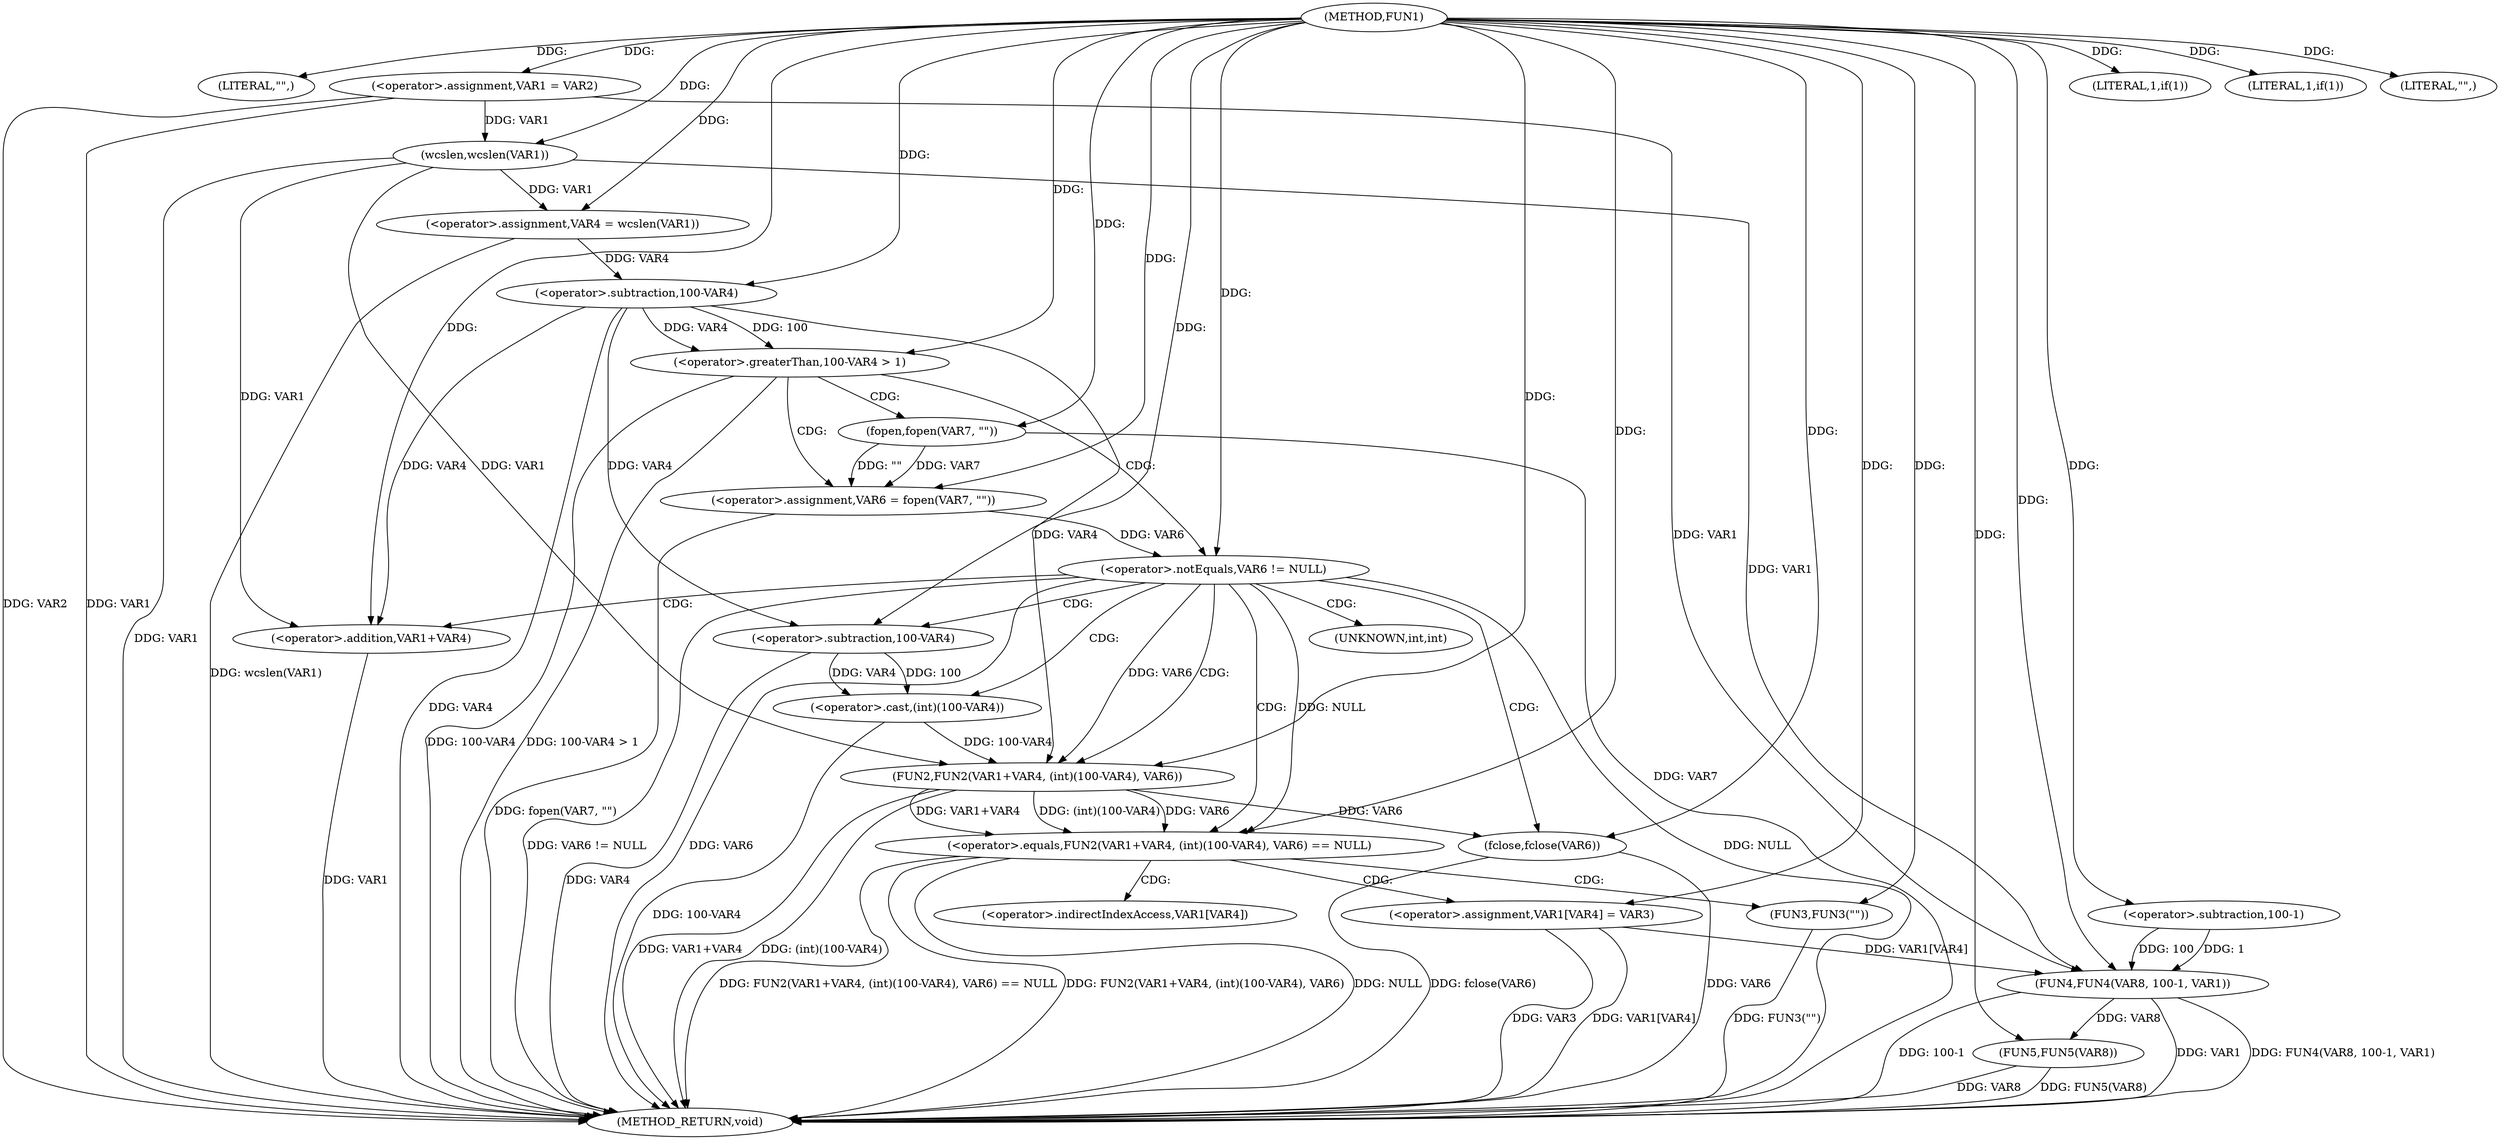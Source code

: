 digraph FUN1 {  
"1000100" [label = "(METHOD,FUN1)" ]
"1000170" [label = "(METHOD_RETURN,void)" ]
"1000103" [label = "(LITERAL,\"\",)" ]
"1000104" [label = "(<operator>.assignment,VAR1 = VAR2)" ]
"1000108" [label = "(LITERAL,1,if(1))" ]
"1000112" [label = "(<operator>.assignment,VAR4 = wcslen(VAR1))" ]
"1000114" [label = "(wcslen,wcslen(VAR1))" ]
"1000118" [label = "(<operator>.greaterThan,100-VAR4 > 1)" ]
"1000119" [label = "(<operator>.subtraction,100-VAR4)" ]
"1000124" [label = "(<operator>.assignment,VAR6 = fopen(VAR7, \"\"))" ]
"1000126" [label = "(fopen,fopen(VAR7, \"\"))" ]
"1000130" [label = "(<operator>.notEquals,VAR6 != NULL)" ]
"1000135" [label = "(<operator>.equals,FUN2(VAR1+VAR4, (int)(100-VAR4), VAR6) == NULL)" ]
"1000136" [label = "(FUN2,FUN2(VAR1+VAR4, (int)(100-VAR4), VAR6))" ]
"1000137" [label = "(<operator>.addition,VAR1+VAR4)" ]
"1000140" [label = "(<operator>.cast,(int)(100-VAR4))" ]
"1000142" [label = "(<operator>.subtraction,100-VAR4)" ]
"1000148" [label = "(FUN3,FUN3(\"\"))" ]
"1000150" [label = "(<operator>.assignment,VAR1[VAR4] = VAR3)" ]
"1000155" [label = "(fclose,fclose(VAR6))" ]
"1000158" [label = "(LITERAL,1,if(1))" ]
"1000161" [label = "(LITERAL,\"\",)" ]
"1000162" [label = "(FUN4,FUN4(VAR8, 100-1, VAR1))" ]
"1000164" [label = "(<operator>.subtraction,100-1)" ]
"1000168" [label = "(FUN5,FUN5(VAR8))" ]
"1000141" [label = "(UNKNOWN,int,int)" ]
"1000151" [label = "(<operator>.indirectIndexAccess,VAR1[VAR4])" ]
  "1000140" -> "1000170"  [ label = "DDG: 100-VAR4"] 
  "1000150" -> "1000170"  [ label = "DDG: VAR1[VAR4]"] 
  "1000168" -> "1000170"  [ label = "DDG: VAR8"] 
  "1000104" -> "1000170"  [ label = "DDG: VAR1"] 
  "1000112" -> "1000170"  [ label = "DDG: wcslen(VAR1)"] 
  "1000130" -> "1000170"  [ label = "DDG: NULL"] 
  "1000136" -> "1000170"  [ label = "DDG: (int)(100-VAR4)"] 
  "1000148" -> "1000170"  [ label = "DDG: FUN3(\"\")"] 
  "1000126" -> "1000170"  [ label = "DDG: VAR7"] 
  "1000118" -> "1000170"  [ label = "DDG: 100-VAR4 > 1"] 
  "1000150" -> "1000170"  [ label = "DDG: VAR3"] 
  "1000135" -> "1000170"  [ label = "DDG: FUN2(VAR1+VAR4, (int)(100-VAR4), VAR6) == NULL"] 
  "1000135" -> "1000170"  [ label = "DDG: FUN2(VAR1+VAR4, (int)(100-VAR4), VAR6)"] 
  "1000118" -> "1000170"  [ label = "DDG: 100-VAR4"] 
  "1000168" -> "1000170"  [ label = "DDG: FUN5(VAR8)"] 
  "1000130" -> "1000170"  [ label = "DDG: VAR6 != NULL"] 
  "1000162" -> "1000170"  [ label = "DDG: 100-1"] 
  "1000124" -> "1000170"  [ label = "DDG: fopen(VAR7, \"\")"] 
  "1000155" -> "1000170"  [ label = "DDG: fclose(VAR6)"] 
  "1000142" -> "1000170"  [ label = "DDG: VAR4"] 
  "1000162" -> "1000170"  [ label = "DDG: VAR1"] 
  "1000114" -> "1000170"  [ label = "DDG: VAR1"] 
  "1000119" -> "1000170"  [ label = "DDG: VAR4"] 
  "1000155" -> "1000170"  [ label = "DDG: VAR6"] 
  "1000137" -> "1000170"  [ label = "DDG: VAR1"] 
  "1000162" -> "1000170"  [ label = "DDG: FUN4(VAR8, 100-1, VAR1)"] 
  "1000135" -> "1000170"  [ label = "DDG: NULL"] 
  "1000136" -> "1000170"  [ label = "DDG: VAR1+VAR4"] 
  "1000104" -> "1000170"  [ label = "DDG: VAR2"] 
  "1000130" -> "1000170"  [ label = "DDG: VAR6"] 
  "1000100" -> "1000103"  [ label = "DDG: "] 
  "1000100" -> "1000104"  [ label = "DDG: "] 
  "1000100" -> "1000108"  [ label = "DDG: "] 
  "1000114" -> "1000112"  [ label = "DDG: VAR1"] 
  "1000100" -> "1000112"  [ label = "DDG: "] 
  "1000104" -> "1000114"  [ label = "DDG: VAR1"] 
  "1000100" -> "1000114"  [ label = "DDG: "] 
  "1000119" -> "1000118"  [ label = "DDG: 100"] 
  "1000119" -> "1000118"  [ label = "DDG: VAR4"] 
  "1000100" -> "1000119"  [ label = "DDG: "] 
  "1000112" -> "1000119"  [ label = "DDG: VAR4"] 
  "1000100" -> "1000118"  [ label = "DDG: "] 
  "1000126" -> "1000124"  [ label = "DDG: VAR7"] 
  "1000126" -> "1000124"  [ label = "DDG: \"\""] 
  "1000100" -> "1000124"  [ label = "DDG: "] 
  "1000100" -> "1000126"  [ label = "DDG: "] 
  "1000124" -> "1000130"  [ label = "DDG: VAR6"] 
  "1000100" -> "1000130"  [ label = "DDG: "] 
  "1000136" -> "1000135"  [ label = "DDG: VAR1+VAR4"] 
  "1000136" -> "1000135"  [ label = "DDG: (int)(100-VAR4)"] 
  "1000136" -> "1000135"  [ label = "DDG: VAR6"] 
  "1000114" -> "1000136"  [ label = "DDG: VAR1"] 
  "1000100" -> "1000136"  [ label = "DDG: "] 
  "1000119" -> "1000136"  [ label = "DDG: VAR4"] 
  "1000114" -> "1000137"  [ label = "DDG: VAR1"] 
  "1000100" -> "1000137"  [ label = "DDG: "] 
  "1000119" -> "1000137"  [ label = "DDG: VAR4"] 
  "1000140" -> "1000136"  [ label = "DDG: 100-VAR4"] 
  "1000142" -> "1000140"  [ label = "DDG: 100"] 
  "1000142" -> "1000140"  [ label = "DDG: VAR4"] 
  "1000100" -> "1000142"  [ label = "DDG: "] 
  "1000119" -> "1000142"  [ label = "DDG: VAR4"] 
  "1000130" -> "1000136"  [ label = "DDG: VAR6"] 
  "1000130" -> "1000135"  [ label = "DDG: NULL"] 
  "1000100" -> "1000135"  [ label = "DDG: "] 
  "1000100" -> "1000148"  [ label = "DDG: "] 
  "1000100" -> "1000150"  [ label = "DDG: "] 
  "1000136" -> "1000155"  [ label = "DDG: VAR6"] 
  "1000100" -> "1000155"  [ label = "DDG: "] 
  "1000100" -> "1000158"  [ label = "DDG: "] 
  "1000100" -> "1000161"  [ label = "DDG: "] 
  "1000100" -> "1000162"  [ label = "DDG: "] 
  "1000164" -> "1000162"  [ label = "DDG: 100"] 
  "1000164" -> "1000162"  [ label = "DDG: 1"] 
  "1000100" -> "1000164"  [ label = "DDG: "] 
  "1000150" -> "1000162"  [ label = "DDG: VAR1[VAR4]"] 
  "1000104" -> "1000162"  [ label = "DDG: VAR1"] 
  "1000114" -> "1000162"  [ label = "DDG: VAR1"] 
  "1000162" -> "1000168"  [ label = "DDG: VAR8"] 
  "1000100" -> "1000168"  [ label = "DDG: "] 
  "1000118" -> "1000126"  [ label = "CDG: "] 
  "1000118" -> "1000124"  [ label = "CDG: "] 
  "1000118" -> "1000130"  [ label = "CDG: "] 
  "1000130" -> "1000142"  [ label = "CDG: "] 
  "1000130" -> "1000155"  [ label = "CDG: "] 
  "1000130" -> "1000137"  [ label = "CDG: "] 
  "1000130" -> "1000141"  [ label = "CDG: "] 
  "1000130" -> "1000135"  [ label = "CDG: "] 
  "1000130" -> "1000136"  [ label = "CDG: "] 
  "1000130" -> "1000140"  [ label = "CDG: "] 
  "1000135" -> "1000151"  [ label = "CDG: "] 
  "1000135" -> "1000150"  [ label = "CDG: "] 
  "1000135" -> "1000148"  [ label = "CDG: "] 
}
